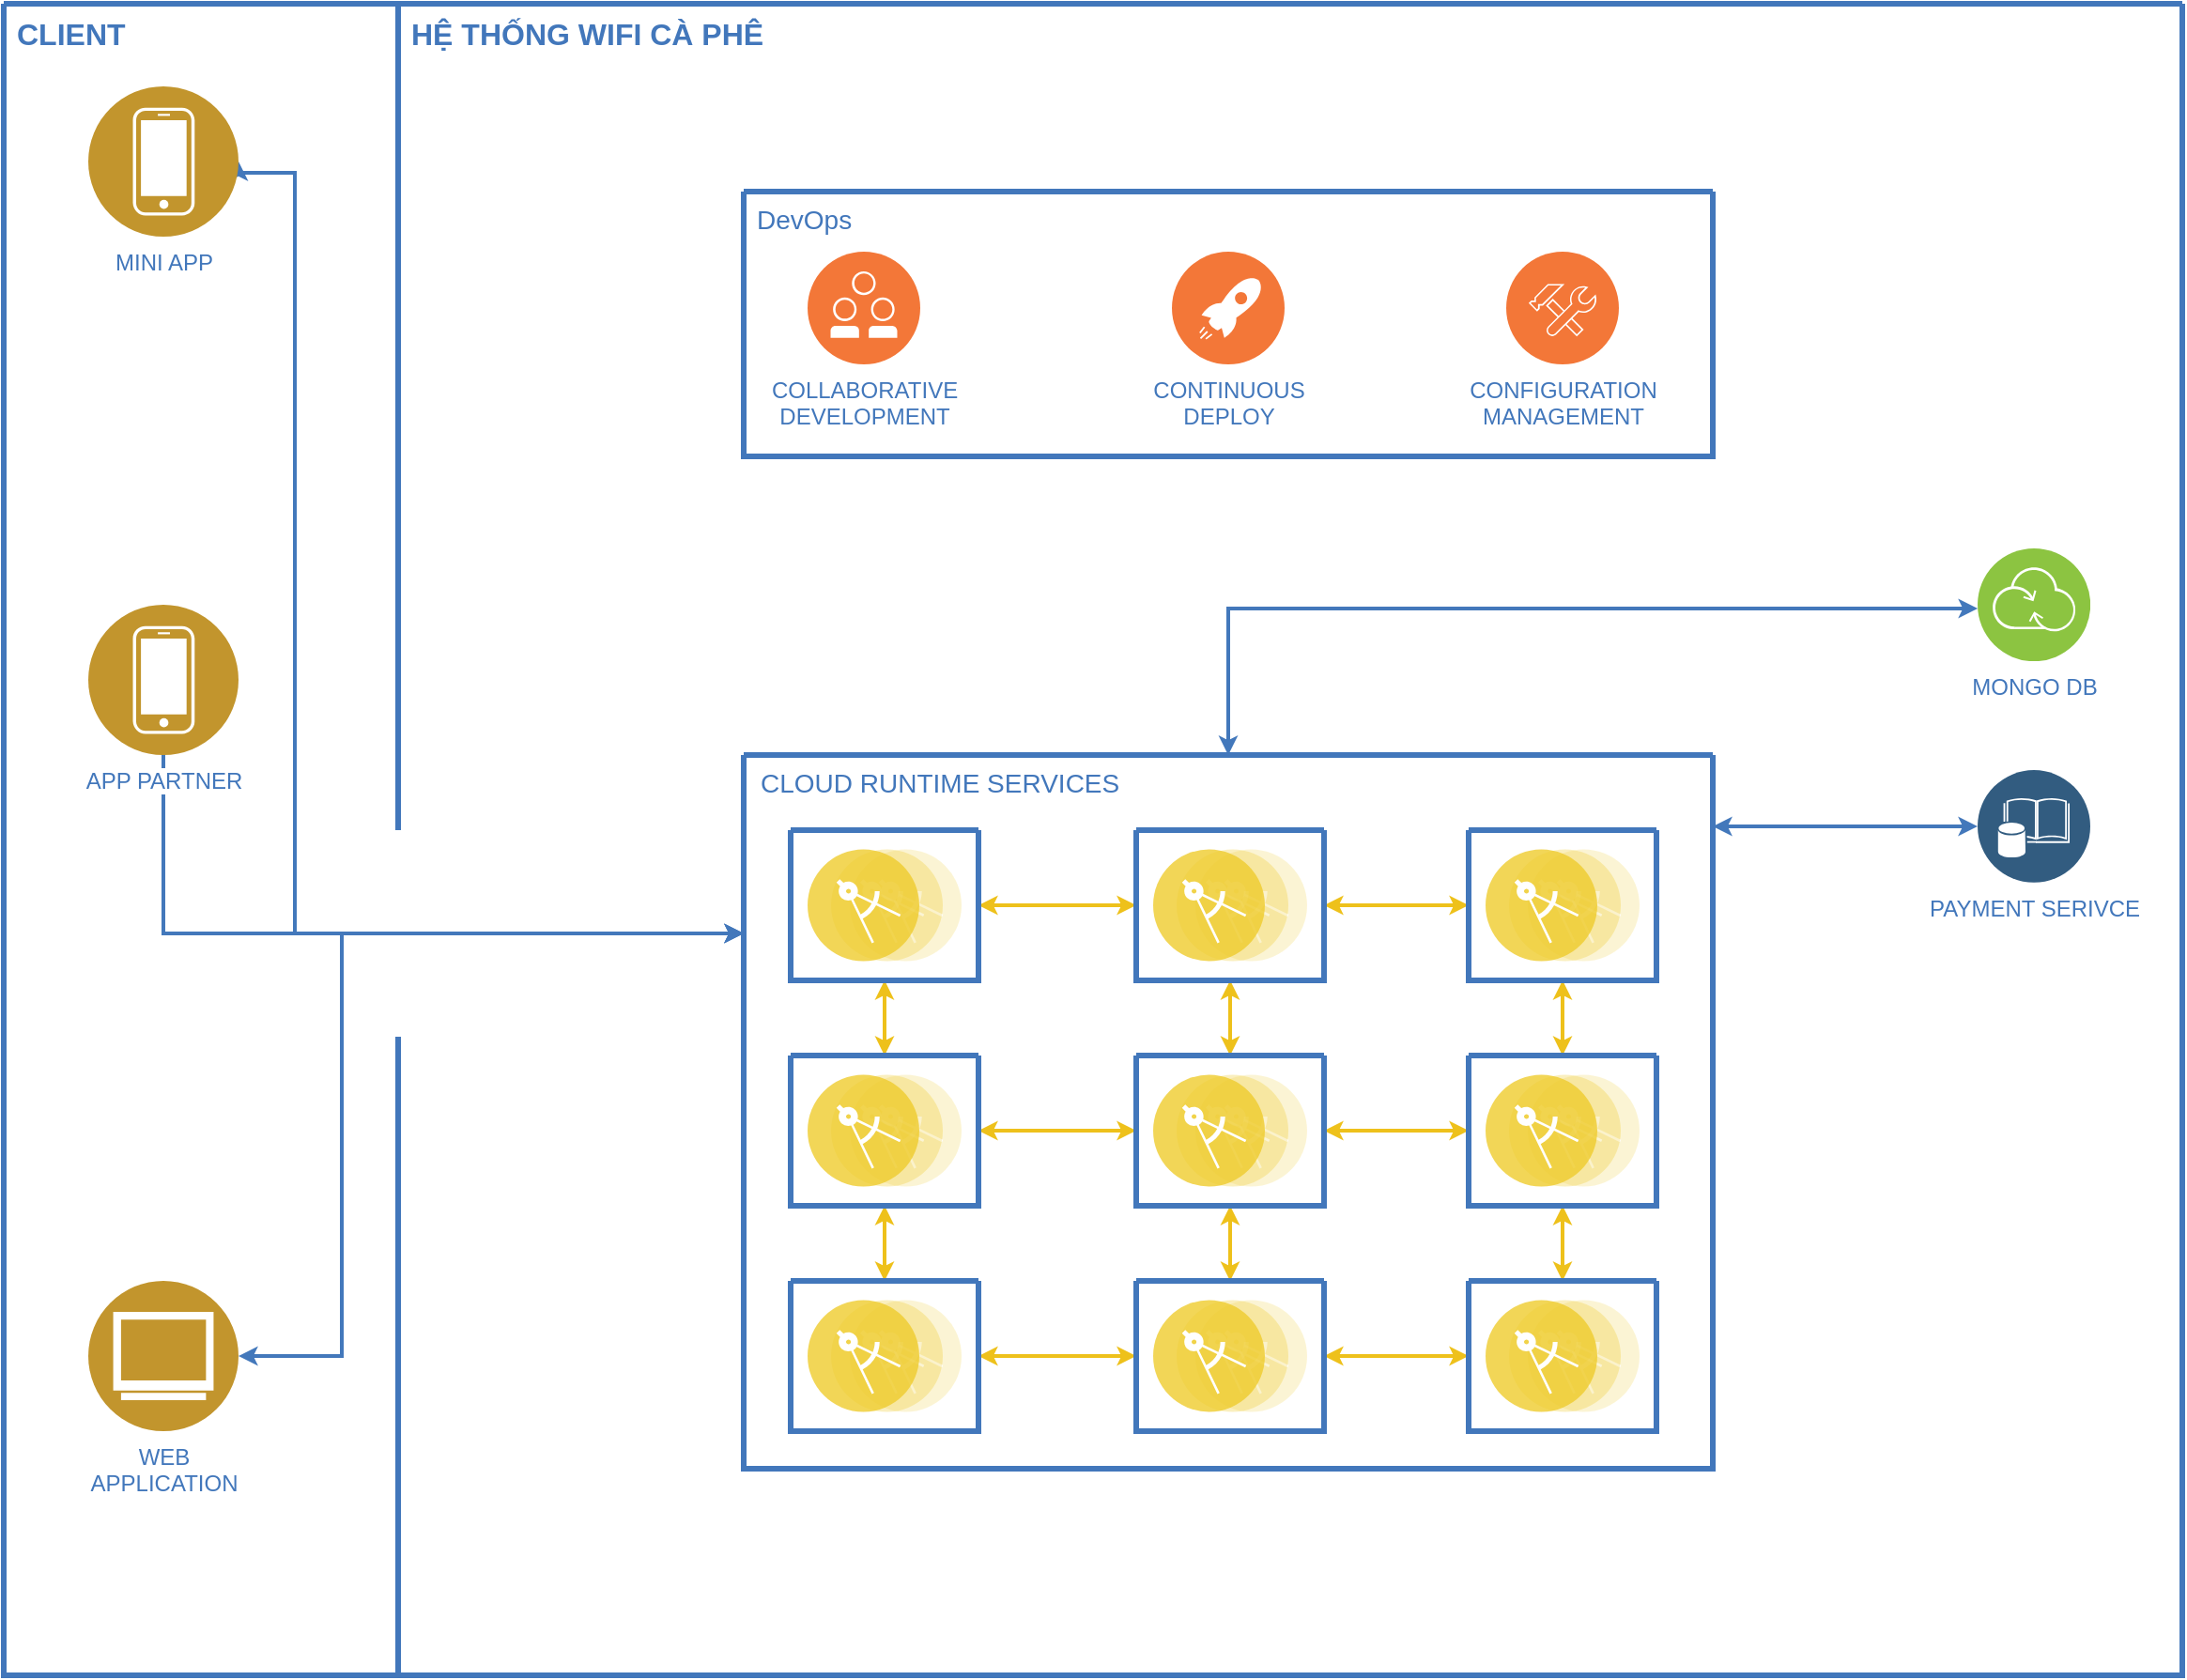 <mxfile version="22.1.21" type="github">
  <diagram name="Page-1" id="jSNNa4AtjgD9wE79DTvI">
    <mxGraphModel dx="1912" dy="1060" grid="1" gridSize="10" guides="1" tooltips="1" connect="1" arrows="1" fold="1" page="1" pageScale="1" pageWidth="4681" pageHeight="3300" math="0" shadow="0">
      <root>
        <mxCell id="0" />
        <mxCell id="1" parent="0" />
        <mxCell id="1sceRzPz1Y19k2UY5M9z-1" value="" style="swimlane;shadow=0;strokeColor=#4277BB;fillColor=#ffffff;fontColor=#4277BB;align=right;startSize=0;collapsible=0;strokeWidth=3;" vertex="1" parent="1">
          <mxGeometry x="280" y="60" width="1160" height="890" as="geometry" />
        </mxCell>
        <mxCell id="1sceRzPz1Y19k2UY5M9z-2" value="CLIENT" style="text;html=1;align=left;verticalAlign=top;fontColor=#4277BB;shadow=0;dashed=0;strokeColor=none;fillColor=none;labelBackgroundColor=none;fontStyle=1;fontSize=16;spacingLeft=5;" vertex="1" parent="1sceRzPz1Y19k2UY5M9z-1">
          <mxGeometry width="170" height="30" as="geometry" />
        </mxCell>
        <mxCell id="1sceRzPz1Y19k2UY5M9z-3" value="" style="line;strokeWidth=3;direction=south;html=1;shadow=0;labelBackgroundColor=none;fillColor=none;gradientColor=none;fontSize=12;fontColor=#4277BB;align=right;strokeColor=#4277BB;" vertex="1" parent="1sceRzPz1Y19k2UY5M9z-1">
          <mxGeometry x="205" width="10" height="440" as="geometry" />
        </mxCell>
        <mxCell id="1sceRzPz1Y19k2UY5M9z-4" value="HỆ THỐNG WIFI CÀ PHÊ" style="text;html=1;align=left;verticalAlign=top;fontColor=#4277BB;shadow=0;dashed=0;strokeColor=none;fillColor=none;labelBackgroundColor=none;fontStyle=1;fontSize=16;spacingLeft=5;" vertex="1" parent="1sceRzPz1Y19k2UY5M9z-1">
          <mxGeometry x="210" width="180" height="35" as="geometry" />
        </mxCell>
        <mxCell id="1sceRzPz1Y19k2UY5M9z-14" value="" style="line;strokeWidth=3;direction=south;html=1;shadow=0;labelBackgroundColor=none;fillColor=none;gradientColor=none;fontSize=12;fontColor=#4277BB;align=right;strokeColor=#4277BB;" vertex="1" parent="1sceRzPz1Y19k2UY5M9z-1">
          <mxGeometry x="205" y="550" width="10" height="340" as="geometry" />
        </mxCell>
        <mxCell id="1sceRzPz1Y19k2UY5M9z-17" style="edgeStyle=orthogonalEdgeStyle;rounded=0;comic=0;html=1;exitX=1;exitY=0.5;entryX=0;entryY=0.25;startArrow=classic;startFill=1;endArrow=classic;endFill=1;jettySize=auto;orthogonalLoop=1;strokeColor=#4378BB;strokeWidth=2;fontFamily=Helvetica;fontSize=19;fontColor=#CC99FF;endSize=4;startSize=4;exitDx=0;exitDy=0;entryDx=0;entryDy=0;" edge="1" parent="1sceRzPz1Y19k2UY5M9z-1" source="1sceRzPz1Y19k2UY5M9z-78" target="1sceRzPz1Y19k2UY5M9z-33">
          <mxGeometry relative="1" as="geometry">
            <Array as="points">
              <mxPoint x="125" y="90" />
              <mxPoint x="155" y="90" />
              <mxPoint x="155" y="495" />
            </Array>
            <mxPoint x="115" y="106" as="sourcePoint" />
            <mxPoint x="183.167" y="282.584" as="targetPoint" />
          </mxGeometry>
        </mxCell>
        <mxCell id="1sceRzPz1Y19k2UY5M9z-19" style="edgeStyle=orthogonalEdgeStyle;rounded=0;html=1;labelBackgroundColor=#ffffff;startArrow=classic;startFill=1;startSize=4;endArrow=classic;endFill=1;endSize=4;jettySize=auto;orthogonalLoop=1;strokeColor=#4378BB;strokeWidth=2;fontSize=19;fontColor=#CC99FF;exitX=0.5;exitY=0;exitDx=0;exitDy=0;entryX=0;entryY=0.25;entryDx=0;entryDy=0;" edge="1" parent="1sceRzPz1Y19k2UY5M9z-1" source="1sceRzPz1Y19k2UY5M9z-20" target="1sceRzPz1Y19k2UY5M9z-33">
          <mxGeometry relative="1" as="geometry">
            <Array as="points">
              <mxPoint x="85" y="495" />
            </Array>
            <mxPoint x="180" y="296" as="targetPoint" />
          </mxGeometry>
        </mxCell>
        <mxCell id="1sceRzPz1Y19k2UY5M9z-20" value="APP PARTNER" style="aspect=fixed;perimeter=ellipsePerimeter;html=1;align=center;shadow=0;dashed=0;image;image=img/lib/ibm/users/device.svg;labelBackgroundColor=#ffffff;strokeColor=#666666;strokeWidth=3;fillColor=#C2952D;gradientColor=none;fontSize=12;fontColor=#4277BB;" vertex="1" parent="1sceRzPz1Y19k2UY5M9z-1">
          <mxGeometry x="45" y="320" width="80" height="80" as="geometry" />
        </mxCell>
        <mxCell id="1sceRzPz1Y19k2UY5M9z-21" style="edgeStyle=orthogonalEdgeStyle;rounded=0;html=1;labelBackgroundColor=#ffffff;startArrow=classic;startFill=1;startSize=4;endArrow=classic;endFill=1;endSize=4;jettySize=auto;orthogonalLoop=1;strokeColor=#4378BB;strokeWidth=2;fontSize=19;fontColor=#CC99FF;exitX=1;exitY=0.5;exitDx=0;exitDy=0;entryX=0;entryY=0.25;entryDx=0;entryDy=0;" edge="1" parent="1sceRzPz1Y19k2UY5M9z-1" source="1sceRzPz1Y19k2UY5M9z-77" target="1sceRzPz1Y19k2UY5M9z-33">
          <mxGeometry relative="1" as="geometry">
            <Array as="points">
              <mxPoint x="180" y="720" />
              <mxPoint x="180" y="495" />
            </Array>
            <mxPoint x="115" y="400" as="sourcePoint" />
            <mxPoint x="180" y="296" as="targetPoint" />
          </mxGeometry>
        </mxCell>
        <mxCell id="1sceRzPz1Y19k2UY5M9z-27" value="" style="swimlane;shadow=0;strokeColor=#4277BB;fillColor=#ffffff;fontColor=#4277BB;align=right;startSize=0;collapsible=0;strokeWidth=3;" vertex="1" parent="1sceRzPz1Y19k2UY5M9z-1">
          <mxGeometry x="394" y="100" width="516" height="141" as="geometry" />
        </mxCell>
        <mxCell id="1sceRzPz1Y19k2UY5M9z-28" value="COLLABORATIVE&lt;div&gt;DEVELOPMENT&lt;/div&gt;" style="aspect=fixed;perimeter=ellipsePerimeter;html=1;align=center;shadow=0;dashed=0;image;image=img/lib/ibm/devops/collaborative_development.svg;labelBackgroundColor=#ffffff;strokeColor=#666666;strokeWidth=3;fillColor=#C2952D;gradientColor=none;fontSize=12;fontColor=#4277BB;" vertex="1" parent="1sceRzPz1Y19k2UY5M9z-27">
          <mxGeometry x="34" y="32" width="60" height="60" as="geometry" />
        </mxCell>
        <mxCell id="1sceRzPz1Y19k2UY5M9z-29" value="CONTINUOUS&lt;div&gt;DEPLOY&lt;/div&gt;" style="aspect=fixed;perimeter=ellipsePerimeter;html=1;align=center;shadow=0;dashed=0;image;image=img/lib/ibm/devops/continuous_deploy.svg;labelBackgroundColor=#ffffff;strokeColor=#666666;strokeWidth=3;fillColor=#C2952D;gradientColor=none;fontSize=12;fontColor=#4277BB;" vertex="1" parent="1sceRzPz1Y19k2UY5M9z-27">
          <mxGeometry x="228" y="32" width="60" height="60" as="geometry" />
        </mxCell>
        <mxCell id="1sceRzPz1Y19k2UY5M9z-30" value="CONFIGURATION&lt;div&gt;MANAGEMENT&lt;/div&gt;" style="aspect=fixed;perimeter=ellipsePerimeter;html=1;align=center;shadow=0;dashed=0;image;image=img/lib/ibm/devops/configuration_management.svg;labelBackgroundColor=#ffffff;strokeColor=#666666;strokeWidth=3;fillColor=#C2952D;gradientColor=none;fontSize=12;fontColor=#4277BB;" vertex="1" parent="1sceRzPz1Y19k2UY5M9z-27">
          <mxGeometry x="406" y="32" width="60" height="60" as="geometry" />
        </mxCell>
        <mxCell id="1sceRzPz1Y19k2UY5M9z-32" value="DevOps" style="text;html=1;align=left;verticalAlign=top;fontColor=#4277BB;shadow=0;dashed=0;strokeColor=none;fillColor=none;labelBackgroundColor=none;fontStyle=0;fontSize=14;spacingLeft=5;" vertex="1" parent="1sceRzPz1Y19k2UY5M9z-27">
          <mxGeometry width="90" height="26" as="geometry" />
        </mxCell>
        <mxCell id="1sceRzPz1Y19k2UY5M9z-33" value="" style="swimlane;shadow=0;strokeColor=#4277BB;fillColor=#ffffff;fontColor=#4277BB;align=right;startSize=0;collapsible=0;strokeWidth=3;" vertex="1" parent="1sceRzPz1Y19k2UY5M9z-1">
          <mxGeometry x="394" y="400" width="516" height="380" as="geometry" />
        </mxCell>
        <mxCell id="1sceRzPz1Y19k2UY5M9z-34" value="CLOUD RUNTIME SERVICES" style="text;html=1;align=left;verticalAlign=top;fontColor=#4277BB;shadow=0;dashed=0;strokeColor=none;fillColor=none;labelBackgroundColor=none;fontStyle=0;fontSize=14;spacingLeft=5;" vertex="1" parent="1sceRzPz1Y19k2UY5M9z-33">
          <mxGeometry x="2" width="231" height="24" as="geometry" />
        </mxCell>
        <mxCell id="1sceRzPz1Y19k2UY5M9z-35" style="edgeStyle=orthogonalEdgeStyle;rounded=0;html=1;entryX=0;entryY=0.5;labelBackgroundColor=#ffffff;startArrow=classic;startFill=1;startSize=4;endArrow=classic;endFill=1;endSize=4;jettySize=auto;orthogonalLoop=1;strokeColor=#EEC11B;strokeWidth=2;fontSize=14;fontColor=#4277BB;" edge="1" parent="1sceRzPz1Y19k2UY5M9z-33" source="1sceRzPz1Y19k2UY5M9z-37" target="1sceRzPz1Y19k2UY5M9z-41">
          <mxGeometry relative="1" as="geometry" />
        </mxCell>
        <mxCell id="1sceRzPz1Y19k2UY5M9z-36" style="edgeStyle=orthogonalEdgeStyle;rounded=0;html=1;entryX=0.5;entryY=0;labelBackgroundColor=#ffffff;startArrow=classic;startFill=1;startSize=4;endArrow=classic;endFill=1;endSize=4;jettySize=auto;orthogonalLoop=1;strokeColor=#EEC11B;strokeWidth=2;fontSize=14;fontColor=#4277BB;" edge="1" parent="1sceRzPz1Y19k2UY5M9z-33" source="1sceRzPz1Y19k2UY5M9z-37" target="1sceRzPz1Y19k2UY5M9z-48">
          <mxGeometry relative="1" as="geometry" />
        </mxCell>
        <mxCell id="1sceRzPz1Y19k2UY5M9z-37" value="" style="swimlane;shadow=0;strokeColor=#4277BB;fillColor=#ffffff;fontColor=#4277BB;align=right;startSize=0;collapsible=0;strokeWidth=3;" vertex="1" parent="1sceRzPz1Y19k2UY5M9z-33">
          <mxGeometry x="25" y="40" width="100" height="80" as="geometry" />
        </mxCell>
        <mxCell id="1sceRzPz1Y19k2UY5M9z-38" value="" style="aspect=fixed;perimeter=ellipsePerimeter;html=1;align=center;shadow=0;dashed=0;image;image=img/lib/ibm/applications/microservice.svg;labelBackgroundColor=#ffffff;strokeColor=#666666;strokeWidth=3;fillColor=#C2952D;gradientColor=none;fontSize=12;fontColor=#4277BB;" vertex="1" parent="1sceRzPz1Y19k2UY5M9z-37">
          <mxGeometry x="9" y="10" width="82" height="60" as="geometry" />
        </mxCell>
        <mxCell id="1sceRzPz1Y19k2UY5M9z-39" style="edgeStyle=orthogonalEdgeStyle;rounded=0;html=1;entryX=0;entryY=0.5;labelBackgroundColor=#ffffff;startArrow=classic;startFill=1;startSize=4;endArrow=classic;endFill=1;endSize=4;jettySize=auto;orthogonalLoop=1;strokeColor=#EEC11B;strokeWidth=2;fontSize=14;fontColor=#4277BB;" edge="1" parent="1sceRzPz1Y19k2UY5M9z-33" source="1sceRzPz1Y19k2UY5M9z-41" target="1sceRzPz1Y19k2UY5M9z-44">
          <mxGeometry relative="1" as="geometry" />
        </mxCell>
        <mxCell id="1sceRzPz1Y19k2UY5M9z-40" style="edgeStyle=orthogonalEdgeStyle;rounded=0;html=1;entryX=0.5;entryY=0;labelBackgroundColor=#ffffff;startArrow=classic;startFill=1;startSize=4;endArrow=classic;endFill=1;endSize=4;jettySize=auto;orthogonalLoop=1;strokeColor=#EEC11B;strokeWidth=2;fontSize=14;fontColor=#4277BB;" edge="1" parent="1sceRzPz1Y19k2UY5M9z-33" source="1sceRzPz1Y19k2UY5M9z-41" target="1sceRzPz1Y19k2UY5M9z-52">
          <mxGeometry relative="1" as="geometry" />
        </mxCell>
        <mxCell id="1sceRzPz1Y19k2UY5M9z-41" value="" style="swimlane;shadow=0;strokeColor=#4277BB;fillColor=#ffffff;fontColor=#4277BB;align=right;startSize=0;collapsible=0;strokeWidth=3;" vertex="1" parent="1sceRzPz1Y19k2UY5M9z-33">
          <mxGeometry x="209" y="40" width="100" height="80" as="geometry" />
        </mxCell>
        <mxCell id="1sceRzPz1Y19k2UY5M9z-42" value="" style="aspect=fixed;perimeter=ellipsePerimeter;html=1;align=center;shadow=0;dashed=0;image;image=img/lib/ibm/applications/microservice.svg;labelBackgroundColor=#ffffff;strokeColor=#666666;strokeWidth=3;fillColor=#C2952D;gradientColor=none;fontSize=12;fontColor=#4277BB;" vertex="1" parent="1sceRzPz1Y19k2UY5M9z-41">
          <mxGeometry x="9" y="10" width="82" height="60" as="geometry" />
        </mxCell>
        <mxCell id="1sceRzPz1Y19k2UY5M9z-43" style="edgeStyle=orthogonalEdgeStyle;rounded=0;html=1;entryX=0.5;entryY=0;labelBackgroundColor=#ffffff;startArrow=classic;startFill=1;startSize=4;endArrow=classic;endFill=1;endSize=4;jettySize=auto;orthogonalLoop=1;strokeColor=#EEC11B;strokeWidth=2;fontSize=14;fontColor=#4277BB;" edge="1" parent="1sceRzPz1Y19k2UY5M9z-33" source="1sceRzPz1Y19k2UY5M9z-44" target="1sceRzPz1Y19k2UY5M9z-55">
          <mxGeometry relative="1" as="geometry" />
        </mxCell>
        <mxCell id="1sceRzPz1Y19k2UY5M9z-44" value="" style="swimlane;shadow=0;strokeColor=#4277BB;fillColor=#ffffff;fontColor=#4277BB;align=right;startSize=0;collapsible=0;strokeWidth=3;" vertex="1" parent="1sceRzPz1Y19k2UY5M9z-33">
          <mxGeometry x="386" y="40" width="100" height="80" as="geometry" />
        </mxCell>
        <mxCell id="1sceRzPz1Y19k2UY5M9z-45" value="" style="aspect=fixed;perimeter=ellipsePerimeter;html=1;align=center;shadow=0;dashed=0;image;image=img/lib/ibm/applications/microservice.svg;labelBackgroundColor=#ffffff;strokeColor=#666666;strokeWidth=3;fillColor=#C2952D;gradientColor=none;fontSize=12;fontColor=#4277BB;" vertex="1" parent="1sceRzPz1Y19k2UY5M9z-44">
          <mxGeometry x="9" y="10" width="82" height="60" as="geometry" />
        </mxCell>
        <mxCell id="1sceRzPz1Y19k2UY5M9z-46" style="edgeStyle=orthogonalEdgeStyle;rounded=0;html=1;entryX=0;entryY=0.5;labelBackgroundColor=#ffffff;startArrow=classic;startFill=1;startSize=4;endArrow=classic;endFill=1;endSize=4;jettySize=auto;orthogonalLoop=1;strokeColor=#EEC11B;strokeWidth=2;fontSize=14;fontColor=#4277BB;" edge="1" parent="1sceRzPz1Y19k2UY5M9z-33" source="1sceRzPz1Y19k2UY5M9z-48" target="1sceRzPz1Y19k2UY5M9z-52">
          <mxGeometry relative="1" as="geometry" />
        </mxCell>
        <mxCell id="1sceRzPz1Y19k2UY5M9z-47" style="edgeStyle=orthogonalEdgeStyle;rounded=0;html=1;entryX=0.5;entryY=0;labelBackgroundColor=#ffffff;startArrow=classic;startFill=1;startSize=4;endArrow=classic;endFill=1;endSize=4;jettySize=auto;orthogonalLoop=1;strokeColor=#EEC11B;strokeWidth=2;fontSize=14;fontColor=#4277BB;" edge="1" parent="1sceRzPz1Y19k2UY5M9z-33" source="1sceRzPz1Y19k2UY5M9z-48" target="1sceRzPz1Y19k2UY5M9z-58">
          <mxGeometry relative="1" as="geometry" />
        </mxCell>
        <mxCell id="1sceRzPz1Y19k2UY5M9z-48" value="" style="swimlane;shadow=0;strokeColor=#4277BB;fillColor=#ffffff;fontColor=#4277BB;align=right;startSize=0;collapsible=0;strokeWidth=3;" vertex="1" parent="1sceRzPz1Y19k2UY5M9z-33">
          <mxGeometry x="25.0" y="160" width="100" height="80" as="geometry" />
        </mxCell>
        <mxCell id="1sceRzPz1Y19k2UY5M9z-49" value="" style="aspect=fixed;perimeter=ellipsePerimeter;html=1;align=center;shadow=0;dashed=0;image;image=img/lib/ibm/applications/microservice.svg;labelBackgroundColor=#ffffff;strokeColor=#666666;strokeWidth=3;fillColor=#C2952D;gradientColor=none;fontSize=12;fontColor=#4277BB;" vertex="1" parent="1sceRzPz1Y19k2UY5M9z-48">
          <mxGeometry x="9" y="10" width="82" height="60" as="geometry" />
        </mxCell>
        <mxCell id="1sceRzPz1Y19k2UY5M9z-50" style="edgeStyle=orthogonalEdgeStyle;rounded=0;html=1;entryX=0;entryY=0.5;labelBackgroundColor=#ffffff;startArrow=classic;startFill=1;startSize=4;endArrow=classic;endFill=1;endSize=4;jettySize=auto;orthogonalLoop=1;strokeColor=#EEC11B;strokeWidth=2;fontSize=14;fontColor=#4277BB;" edge="1" parent="1sceRzPz1Y19k2UY5M9z-33" source="1sceRzPz1Y19k2UY5M9z-52" target="1sceRzPz1Y19k2UY5M9z-55">
          <mxGeometry relative="1" as="geometry" />
        </mxCell>
        <mxCell id="1sceRzPz1Y19k2UY5M9z-51" style="edgeStyle=orthogonalEdgeStyle;rounded=0;html=1;entryX=0.5;entryY=0;labelBackgroundColor=#ffffff;startArrow=classic;startFill=1;startSize=4;endArrow=classic;endFill=1;endSize=4;jettySize=auto;orthogonalLoop=1;strokeColor=#EEC11B;strokeWidth=2;fontSize=14;fontColor=#4277BB;" edge="1" parent="1sceRzPz1Y19k2UY5M9z-33" source="1sceRzPz1Y19k2UY5M9z-52" target="1sceRzPz1Y19k2UY5M9z-61">
          <mxGeometry relative="1" as="geometry" />
        </mxCell>
        <mxCell id="1sceRzPz1Y19k2UY5M9z-52" value="" style="swimlane;shadow=0;strokeColor=#4277BB;fillColor=#ffffff;fontColor=#4277BB;align=right;startSize=0;collapsible=0;strokeWidth=3;" vertex="1" parent="1sceRzPz1Y19k2UY5M9z-33">
          <mxGeometry x="209.0" y="160" width="100" height="80" as="geometry" />
        </mxCell>
        <mxCell id="1sceRzPz1Y19k2UY5M9z-53" value="" style="aspect=fixed;perimeter=ellipsePerimeter;html=1;align=center;shadow=0;dashed=0;image;image=img/lib/ibm/applications/microservice.svg;labelBackgroundColor=#ffffff;strokeColor=#666666;strokeWidth=3;fillColor=#C2952D;gradientColor=none;fontSize=12;fontColor=#4277BB;" vertex="1" parent="1sceRzPz1Y19k2UY5M9z-52">
          <mxGeometry x="9" y="10" width="82" height="60" as="geometry" />
        </mxCell>
        <mxCell id="1sceRzPz1Y19k2UY5M9z-54" style="edgeStyle=orthogonalEdgeStyle;rounded=0;html=1;entryX=0.5;entryY=0;labelBackgroundColor=#ffffff;startArrow=classic;startFill=1;startSize=4;endArrow=classic;endFill=1;endSize=4;jettySize=auto;orthogonalLoop=1;strokeColor=#EEC11B;strokeWidth=2;fontSize=14;fontColor=#4277BB;" edge="1" parent="1sceRzPz1Y19k2UY5M9z-33" source="1sceRzPz1Y19k2UY5M9z-55" target="1sceRzPz1Y19k2UY5M9z-63">
          <mxGeometry relative="1" as="geometry" />
        </mxCell>
        <mxCell id="1sceRzPz1Y19k2UY5M9z-55" value="" style="swimlane;shadow=0;strokeColor=#4277BB;fillColor=#ffffff;fontColor=#4277BB;align=right;startSize=0;collapsible=0;strokeWidth=3;" vertex="1" parent="1sceRzPz1Y19k2UY5M9z-33">
          <mxGeometry x="386.0" y="160" width="100" height="80" as="geometry" />
        </mxCell>
        <mxCell id="1sceRzPz1Y19k2UY5M9z-56" value="" style="aspect=fixed;perimeter=ellipsePerimeter;html=1;align=center;shadow=0;dashed=0;image;image=img/lib/ibm/applications/microservice.svg;labelBackgroundColor=#ffffff;strokeColor=#666666;strokeWidth=3;fillColor=#C2952D;gradientColor=none;fontSize=12;fontColor=#4277BB;" vertex="1" parent="1sceRzPz1Y19k2UY5M9z-55">
          <mxGeometry x="9" y="10" width="82" height="60" as="geometry" />
        </mxCell>
        <mxCell id="1sceRzPz1Y19k2UY5M9z-57" style="edgeStyle=orthogonalEdgeStyle;rounded=0;html=1;entryX=0;entryY=0.5;labelBackgroundColor=#ffffff;startArrow=classic;startFill=1;startSize=4;endArrow=classic;endFill=1;endSize=4;jettySize=auto;orthogonalLoop=1;strokeColor=#EEC11B;strokeWidth=2;fontSize=14;fontColor=#4277BB;" edge="1" parent="1sceRzPz1Y19k2UY5M9z-33" source="1sceRzPz1Y19k2UY5M9z-58" target="1sceRzPz1Y19k2UY5M9z-61">
          <mxGeometry relative="1" as="geometry" />
        </mxCell>
        <mxCell id="1sceRzPz1Y19k2UY5M9z-58" value="" style="swimlane;shadow=0;strokeColor=#4277BB;fillColor=#ffffff;fontColor=#4277BB;align=right;startSize=0;collapsible=0;strokeWidth=3;" vertex="1" parent="1sceRzPz1Y19k2UY5M9z-33">
          <mxGeometry x="25.0" y="280" width="100" height="80" as="geometry" />
        </mxCell>
        <mxCell id="1sceRzPz1Y19k2UY5M9z-59" value="" style="aspect=fixed;perimeter=ellipsePerimeter;html=1;align=center;shadow=0;dashed=0;image;image=img/lib/ibm/applications/microservice.svg;labelBackgroundColor=#ffffff;strokeColor=#666666;strokeWidth=3;fillColor=#C2952D;gradientColor=none;fontSize=12;fontColor=#4277BB;" vertex="1" parent="1sceRzPz1Y19k2UY5M9z-58">
          <mxGeometry x="9" y="10" width="82" height="60" as="geometry" />
        </mxCell>
        <mxCell id="1sceRzPz1Y19k2UY5M9z-60" style="edgeStyle=orthogonalEdgeStyle;rounded=0;html=1;entryX=0;entryY=0.5;labelBackgroundColor=#ffffff;startArrow=classic;startFill=1;startSize=4;endArrow=classic;endFill=1;endSize=4;jettySize=auto;orthogonalLoop=1;strokeColor=#EEC11B;strokeWidth=2;fontSize=14;fontColor=#4277BB;" edge="1" parent="1sceRzPz1Y19k2UY5M9z-33" source="1sceRzPz1Y19k2UY5M9z-61" target="1sceRzPz1Y19k2UY5M9z-63">
          <mxGeometry relative="1" as="geometry" />
        </mxCell>
        <mxCell id="1sceRzPz1Y19k2UY5M9z-61" value="" style="swimlane;shadow=0;strokeColor=#4277BB;fillColor=#ffffff;fontColor=#4277BB;align=right;startSize=0;collapsible=0;strokeWidth=3;" vertex="1" parent="1sceRzPz1Y19k2UY5M9z-33">
          <mxGeometry x="209.0" y="280" width="100" height="80" as="geometry" />
        </mxCell>
        <mxCell id="1sceRzPz1Y19k2UY5M9z-62" value="" style="aspect=fixed;perimeter=ellipsePerimeter;html=1;align=center;shadow=0;dashed=0;image;image=img/lib/ibm/applications/microservice.svg;labelBackgroundColor=#ffffff;strokeColor=#666666;strokeWidth=3;fillColor=#C2952D;gradientColor=none;fontSize=12;fontColor=#4277BB;" vertex="1" parent="1sceRzPz1Y19k2UY5M9z-61">
          <mxGeometry x="9" y="10" width="82" height="60" as="geometry" />
        </mxCell>
        <mxCell id="1sceRzPz1Y19k2UY5M9z-63" value="" style="swimlane;shadow=0;strokeColor=#4277BB;fillColor=#ffffff;fontColor=#4277BB;align=right;startSize=0;collapsible=0;strokeWidth=3;" vertex="1" parent="1sceRzPz1Y19k2UY5M9z-33">
          <mxGeometry x="386.0" y="280" width="100" height="80" as="geometry" />
        </mxCell>
        <mxCell id="1sceRzPz1Y19k2UY5M9z-64" value="" style="aspect=fixed;perimeter=ellipsePerimeter;html=1;align=center;shadow=0;dashed=0;image;image=img/lib/ibm/applications/microservice.svg;labelBackgroundColor=#ffffff;strokeColor=#666666;strokeWidth=3;fillColor=#C2952D;gradientColor=none;fontSize=12;fontColor=#4277BB;" vertex="1" parent="1sceRzPz1Y19k2UY5M9z-63">
          <mxGeometry x="9" y="10" width="82" height="60" as="geometry" />
        </mxCell>
        <mxCell id="1sceRzPz1Y19k2UY5M9z-71" style="edgeStyle=elbowEdgeStyle;rounded=0;html=1;labelBackgroundColor=#ffffff;startArrow=classic;startFill=1;startSize=4;endArrow=classic;endFill=1;endSize=4;jettySize=auto;orthogonalLoop=1;strokeColor=#4378BB;strokeWidth=2;fontSize=19;fontColor=#CC99FF;elbow=vertical;" edge="1" parent="1sceRzPz1Y19k2UY5M9z-1" source="1sceRzPz1Y19k2UY5M9z-72" target="1sceRzPz1Y19k2UY5M9z-33">
          <mxGeometry relative="1" as="geometry">
            <mxPoint x="930" y="330" as="targetPoint" />
            <Array as="points">
              <mxPoint x="982" y="322" />
            </Array>
          </mxGeometry>
        </mxCell>
        <mxCell id="1sceRzPz1Y19k2UY5M9z-72" value="MONGO DB" style="aspect=fixed;perimeter=ellipsePerimeter;html=1;align=center;shadow=0;dashed=0;image;image=img/lib/ibm/infrastructure/transformation_connectivity.svg;labelBackgroundColor=#ffffff;strokeColor=#666666;strokeWidth=3;fillColor=#C2952D;gradientColor=none;fontSize=12;fontColor=#4277BB;" vertex="1" parent="1sceRzPz1Y19k2UY5M9z-1">
          <mxGeometry x="1051" y="290" width="60" height="60" as="geometry" />
        </mxCell>
        <mxCell id="1sceRzPz1Y19k2UY5M9z-73" style="edgeStyle=elbowEdgeStyle;rounded=0;html=1;labelBackgroundColor=#ffffff;startArrow=classic;startFill=1;startSize=4;endArrow=classic;endFill=1;endSize=4;jettySize=auto;orthogonalLoop=1;strokeColor=#4378BB;strokeWidth=2;fontSize=19;fontColor=#CC99FF;elbow=vertical;" edge="1" parent="1sceRzPz1Y19k2UY5M9z-1" source="1sceRzPz1Y19k2UY5M9z-74" target="1sceRzPz1Y19k2UY5M9z-33">
          <mxGeometry relative="1" as="geometry">
            <mxPoint x="930" y="438" as="targetPoint" />
            <Array as="points">
              <mxPoint x="981" y="438" />
            </Array>
          </mxGeometry>
        </mxCell>
        <mxCell id="1sceRzPz1Y19k2UY5M9z-74" value="PAYMENT SERIVCE" style="aspect=fixed;perimeter=ellipsePerimeter;html=1;align=center;shadow=0;dashed=0;image;image=img/lib/ibm/data/enterprise_data.svg;labelBackgroundColor=#ffffff;strokeColor=#666666;strokeWidth=3;fillColor=#C2952D;gradientColor=none;fontSize=12;fontColor=#4277BB;" vertex="1" parent="1sceRzPz1Y19k2UY5M9z-1">
          <mxGeometry x="1051" y="408" width="60" height="60" as="geometry" />
        </mxCell>
        <mxCell id="1sceRzPz1Y19k2UY5M9z-77" value="WEB&lt;br&gt;APPLICATION&lt;br&gt;" style="aspect=fixed;perimeter=ellipsePerimeter;html=1;align=center;shadow=0;dashed=0;fontColor=#4277BB;labelBackgroundColor=#ffffff;fontSize=12;spacingTop=0;image;image=img/lib/ibm/users/browser.svg;" vertex="1" parent="1sceRzPz1Y19k2UY5M9z-1">
          <mxGeometry x="45" y="680" width="80" height="80" as="geometry" />
        </mxCell>
        <mxCell id="1sceRzPz1Y19k2UY5M9z-78" value="MINI APP" style="aspect=fixed;perimeter=ellipsePerimeter;html=1;align=center;shadow=0;dashed=0;image;image=img/lib/ibm/users/device.svg;labelBackgroundColor=#ffffff;strokeColor=#666666;strokeWidth=3;fillColor=#C2952D;gradientColor=none;fontSize=12;fontColor=#4277BB;" vertex="1" parent="1sceRzPz1Y19k2UY5M9z-1">
          <mxGeometry x="45" y="44" width="80" height="80" as="geometry" />
        </mxCell>
      </root>
    </mxGraphModel>
  </diagram>
</mxfile>
